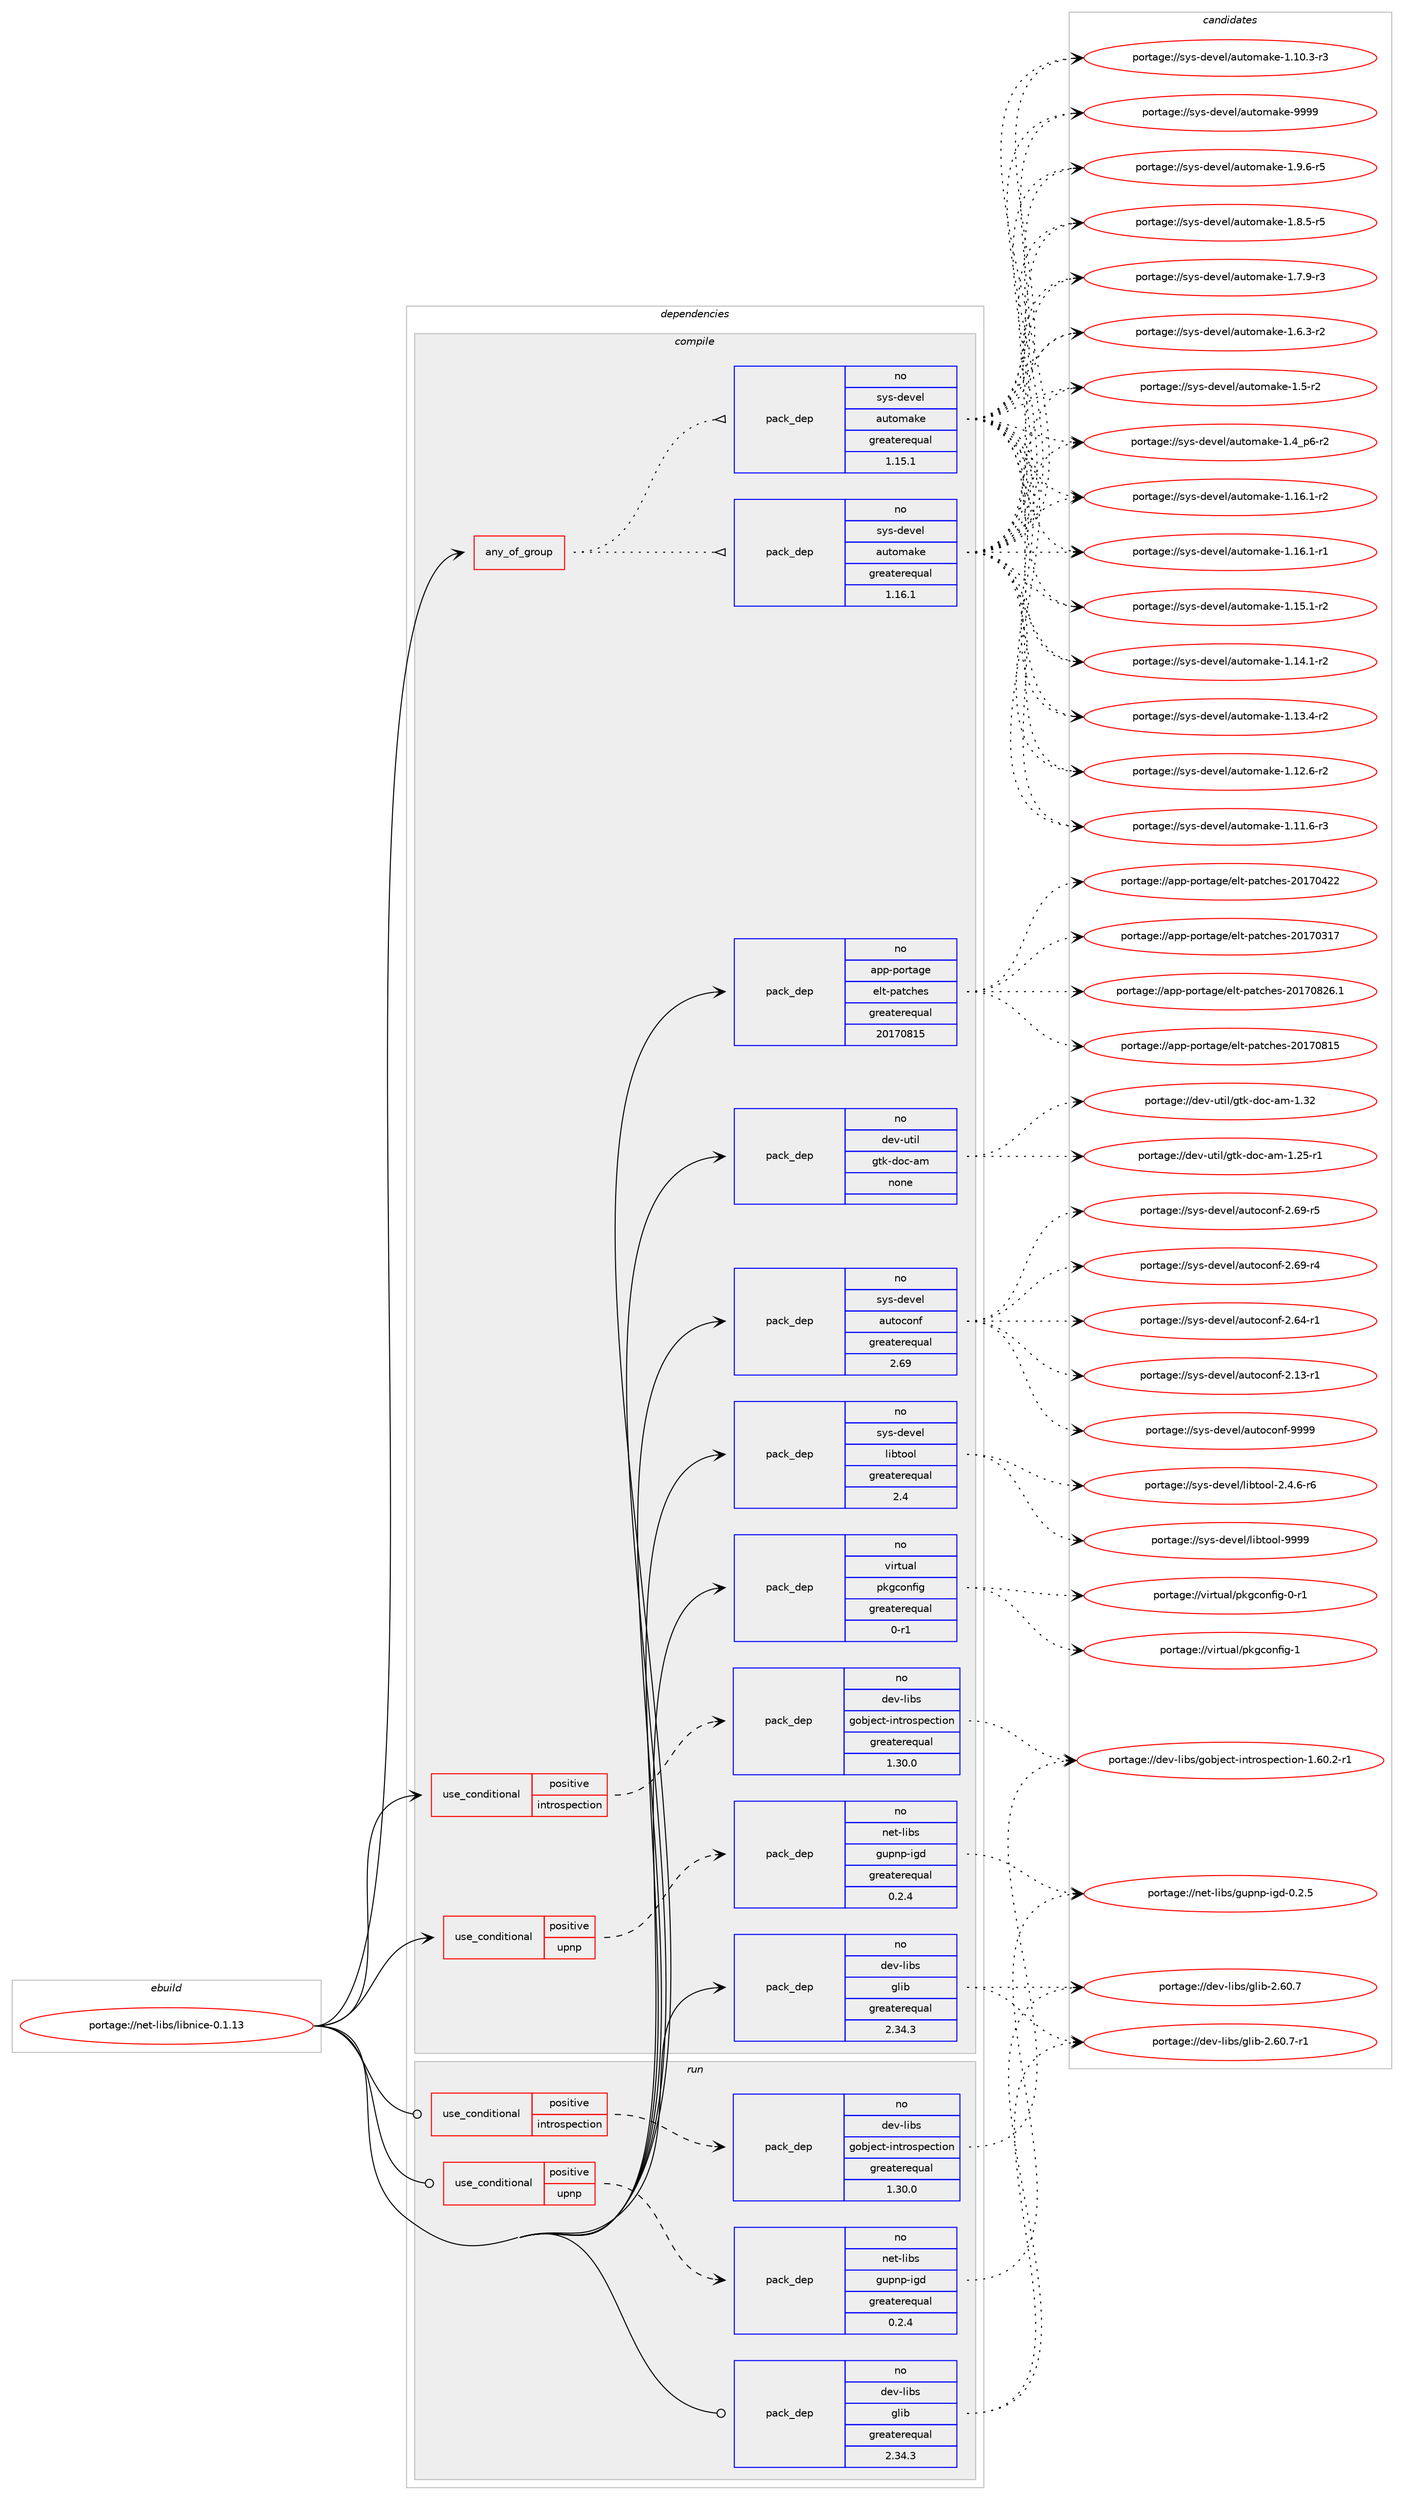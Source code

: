 digraph prolog {

# *************
# Graph options
# *************

newrank=true;
concentrate=true;
compound=true;
graph [rankdir=LR,fontname=Helvetica,fontsize=10,ranksep=1.5];#, ranksep=2.5, nodesep=0.2];
edge  [arrowhead=vee];
node  [fontname=Helvetica,fontsize=10];

# **********
# The ebuild
# **********

subgraph cluster_leftcol {
color=gray;
rank=same;
label=<<i>ebuild</i>>;
id [label="portage://net-libs/libnice-0.1.13", color=red, width=4, href="../net-libs/libnice-0.1.13.svg"];
}

# ****************
# The dependencies
# ****************

subgraph cluster_midcol {
color=gray;
label=<<i>dependencies</i>>;
subgraph cluster_compile {
fillcolor="#eeeeee";
style=filled;
label=<<i>compile</i>>;
subgraph any2021 {
dependency123138 [label=<<TABLE BORDER="0" CELLBORDER="1" CELLSPACING="0" CELLPADDING="4"><TR><TD CELLPADDING="10">any_of_group</TD></TR></TABLE>>, shape=none, color=red];subgraph pack94934 {
dependency123139 [label=<<TABLE BORDER="0" CELLBORDER="1" CELLSPACING="0" CELLPADDING="4" WIDTH="220"><TR><TD ROWSPAN="6" CELLPADDING="30">pack_dep</TD></TR><TR><TD WIDTH="110">no</TD></TR><TR><TD>sys-devel</TD></TR><TR><TD>automake</TD></TR><TR><TD>greaterequal</TD></TR><TR><TD>1.16.1</TD></TR></TABLE>>, shape=none, color=blue];
}
dependency123138:e -> dependency123139:w [weight=20,style="dotted",arrowhead="oinv"];
subgraph pack94935 {
dependency123140 [label=<<TABLE BORDER="0" CELLBORDER="1" CELLSPACING="0" CELLPADDING="4" WIDTH="220"><TR><TD ROWSPAN="6" CELLPADDING="30">pack_dep</TD></TR><TR><TD WIDTH="110">no</TD></TR><TR><TD>sys-devel</TD></TR><TR><TD>automake</TD></TR><TR><TD>greaterequal</TD></TR><TR><TD>1.15.1</TD></TR></TABLE>>, shape=none, color=blue];
}
dependency123138:e -> dependency123140:w [weight=20,style="dotted",arrowhead="oinv"];
}
id:e -> dependency123138:w [weight=20,style="solid",arrowhead="vee"];
subgraph cond26066 {
dependency123141 [label=<<TABLE BORDER="0" CELLBORDER="1" CELLSPACING="0" CELLPADDING="4"><TR><TD ROWSPAN="3" CELLPADDING="10">use_conditional</TD></TR><TR><TD>positive</TD></TR><TR><TD>introspection</TD></TR></TABLE>>, shape=none, color=red];
subgraph pack94936 {
dependency123142 [label=<<TABLE BORDER="0" CELLBORDER="1" CELLSPACING="0" CELLPADDING="4" WIDTH="220"><TR><TD ROWSPAN="6" CELLPADDING="30">pack_dep</TD></TR><TR><TD WIDTH="110">no</TD></TR><TR><TD>dev-libs</TD></TR><TR><TD>gobject-introspection</TD></TR><TR><TD>greaterequal</TD></TR><TR><TD>1.30.0</TD></TR></TABLE>>, shape=none, color=blue];
}
dependency123141:e -> dependency123142:w [weight=20,style="dashed",arrowhead="vee"];
}
id:e -> dependency123141:w [weight=20,style="solid",arrowhead="vee"];
subgraph cond26067 {
dependency123143 [label=<<TABLE BORDER="0" CELLBORDER="1" CELLSPACING="0" CELLPADDING="4"><TR><TD ROWSPAN="3" CELLPADDING="10">use_conditional</TD></TR><TR><TD>positive</TD></TR><TR><TD>upnp</TD></TR></TABLE>>, shape=none, color=red];
subgraph pack94937 {
dependency123144 [label=<<TABLE BORDER="0" CELLBORDER="1" CELLSPACING="0" CELLPADDING="4" WIDTH="220"><TR><TD ROWSPAN="6" CELLPADDING="30">pack_dep</TD></TR><TR><TD WIDTH="110">no</TD></TR><TR><TD>net-libs</TD></TR><TR><TD>gupnp-igd</TD></TR><TR><TD>greaterequal</TD></TR><TR><TD>0.2.4</TD></TR></TABLE>>, shape=none, color=blue];
}
dependency123143:e -> dependency123144:w [weight=20,style="dashed",arrowhead="vee"];
}
id:e -> dependency123143:w [weight=20,style="solid",arrowhead="vee"];
subgraph pack94938 {
dependency123145 [label=<<TABLE BORDER="0" CELLBORDER="1" CELLSPACING="0" CELLPADDING="4" WIDTH="220"><TR><TD ROWSPAN="6" CELLPADDING="30">pack_dep</TD></TR><TR><TD WIDTH="110">no</TD></TR><TR><TD>app-portage</TD></TR><TR><TD>elt-patches</TD></TR><TR><TD>greaterequal</TD></TR><TR><TD>20170815</TD></TR></TABLE>>, shape=none, color=blue];
}
id:e -> dependency123145:w [weight=20,style="solid",arrowhead="vee"];
subgraph pack94939 {
dependency123146 [label=<<TABLE BORDER="0" CELLBORDER="1" CELLSPACING="0" CELLPADDING="4" WIDTH="220"><TR><TD ROWSPAN="6" CELLPADDING="30">pack_dep</TD></TR><TR><TD WIDTH="110">no</TD></TR><TR><TD>dev-libs</TD></TR><TR><TD>glib</TD></TR><TR><TD>greaterequal</TD></TR><TR><TD>2.34.3</TD></TR></TABLE>>, shape=none, color=blue];
}
id:e -> dependency123146:w [weight=20,style="solid",arrowhead="vee"];
subgraph pack94940 {
dependency123147 [label=<<TABLE BORDER="0" CELLBORDER="1" CELLSPACING="0" CELLPADDING="4" WIDTH="220"><TR><TD ROWSPAN="6" CELLPADDING="30">pack_dep</TD></TR><TR><TD WIDTH="110">no</TD></TR><TR><TD>dev-util</TD></TR><TR><TD>gtk-doc-am</TD></TR><TR><TD>none</TD></TR><TR><TD></TD></TR></TABLE>>, shape=none, color=blue];
}
id:e -> dependency123147:w [weight=20,style="solid",arrowhead="vee"];
subgraph pack94941 {
dependency123148 [label=<<TABLE BORDER="0" CELLBORDER="1" CELLSPACING="0" CELLPADDING="4" WIDTH="220"><TR><TD ROWSPAN="6" CELLPADDING="30">pack_dep</TD></TR><TR><TD WIDTH="110">no</TD></TR><TR><TD>sys-devel</TD></TR><TR><TD>autoconf</TD></TR><TR><TD>greaterequal</TD></TR><TR><TD>2.69</TD></TR></TABLE>>, shape=none, color=blue];
}
id:e -> dependency123148:w [weight=20,style="solid",arrowhead="vee"];
subgraph pack94942 {
dependency123149 [label=<<TABLE BORDER="0" CELLBORDER="1" CELLSPACING="0" CELLPADDING="4" WIDTH="220"><TR><TD ROWSPAN="6" CELLPADDING="30">pack_dep</TD></TR><TR><TD WIDTH="110">no</TD></TR><TR><TD>sys-devel</TD></TR><TR><TD>libtool</TD></TR><TR><TD>greaterequal</TD></TR><TR><TD>2.4</TD></TR></TABLE>>, shape=none, color=blue];
}
id:e -> dependency123149:w [weight=20,style="solid",arrowhead="vee"];
subgraph pack94943 {
dependency123150 [label=<<TABLE BORDER="0" CELLBORDER="1" CELLSPACING="0" CELLPADDING="4" WIDTH="220"><TR><TD ROWSPAN="6" CELLPADDING="30">pack_dep</TD></TR><TR><TD WIDTH="110">no</TD></TR><TR><TD>virtual</TD></TR><TR><TD>pkgconfig</TD></TR><TR><TD>greaterequal</TD></TR><TR><TD>0-r1</TD></TR></TABLE>>, shape=none, color=blue];
}
id:e -> dependency123150:w [weight=20,style="solid",arrowhead="vee"];
}
subgraph cluster_compileandrun {
fillcolor="#eeeeee";
style=filled;
label=<<i>compile and run</i>>;
}
subgraph cluster_run {
fillcolor="#eeeeee";
style=filled;
label=<<i>run</i>>;
subgraph cond26068 {
dependency123151 [label=<<TABLE BORDER="0" CELLBORDER="1" CELLSPACING="0" CELLPADDING="4"><TR><TD ROWSPAN="3" CELLPADDING="10">use_conditional</TD></TR><TR><TD>positive</TD></TR><TR><TD>introspection</TD></TR></TABLE>>, shape=none, color=red];
subgraph pack94944 {
dependency123152 [label=<<TABLE BORDER="0" CELLBORDER="1" CELLSPACING="0" CELLPADDING="4" WIDTH="220"><TR><TD ROWSPAN="6" CELLPADDING="30">pack_dep</TD></TR><TR><TD WIDTH="110">no</TD></TR><TR><TD>dev-libs</TD></TR><TR><TD>gobject-introspection</TD></TR><TR><TD>greaterequal</TD></TR><TR><TD>1.30.0</TD></TR></TABLE>>, shape=none, color=blue];
}
dependency123151:e -> dependency123152:w [weight=20,style="dashed",arrowhead="vee"];
}
id:e -> dependency123151:w [weight=20,style="solid",arrowhead="odot"];
subgraph cond26069 {
dependency123153 [label=<<TABLE BORDER="0" CELLBORDER="1" CELLSPACING="0" CELLPADDING="4"><TR><TD ROWSPAN="3" CELLPADDING="10">use_conditional</TD></TR><TR><TD>positive</TD></TR><TR><TD>upnp</TD></TR></TABLE>>, shape=none, color=red];
subgraph pack94945 {
dependency123154 [label=<<TABLE BORDER="0" CELLBORDER="1" CELLSPACING="0" CELLPADDING="4" WIDTH="220"><TR><TD ROWSPAN="6" CELLPADDING="30">pack_dep</TD></TR><TR><TD WIDTH="110">no</TD></TR><TR><TD>net-libs</TD></TR><TR><TD>gupnp-igd</TD></TR><TR><TD>greaterequal</TD></TR><TR><TD>0.2.4</TD></TR></TABLE>>, shape=none, color=blue];
}
dependency123153:e -> dependency123154:w [weight=20,style="dashed",arrowhead="vee"];
}
id:e -> dependency123153:w [weight=20,style="solid",arrowhead="odot"];
subgraph pack94946 {
dependency123155 [label=<<TABLE BORDER="0" CELLBORDER="1" CELLSPACING="0" CELLPADDING="4" WIDTH="220"><TR><TD ROWSPAN="6" CELLPADDING="30">pack_dep</TD></TR><TR><TD WIDTH="110">no</TD></TR><TR><TD>dev-libs</TD></TR><TR><TD>glib</TD></TR><TR><TD>greaterequal</TD></TR><TR><TD>2.34.3</TD></TR></TABLE>>, shape=none, color=blue];
}
id:e -> dependency123155:w [weight=20,style="solid",arrowhead="odot"];
}
}

# **************
# The candidates
# **************

subgraph cluster_choices {
rank=same;
color=gray;
label=<<i>candidates</i>>;

subgraph choice94934 {
color=black;
nodesep=1;
choice115121115451001011181011084797117116111109971071014557575757 [label="portage://sys-devel/automake-9999", color=red, width=4,href="../sys-devel/automake-9999.svg"];
choice115121115451001011181011084797117116111109971071014549465746544511453 [label="portage://sys-devel/automake-1.9.6-r5", color=red, width=4,href="../sys-devel/automake-1.9.6-r5.svg"];
choice115121115451001011181011084797117116111109971071014549465646534511453 [label="portage://sys-devel/automake-1.8.5-r5", color=red, width=4,href="../sys-devel/automake-1.8.5-r5.svg"];
choice115121115451001011181011084797117116111109971071014549465546574511451 [label="portage://sys-devel/automake-1.7.9-r3", color=red, width=4,href="../sys-devel/automake-1.7.9-r3.svg"];
choice115121115451001011181011084797117116111109971071014549465446514511450 [label="portage://sys-devel/automake-1.6.3-r2", color=red, width=4,href="../sys-devel/automake-1.6.3-r2.svg"];
choice11512111545100101118101108479711711611110997107101454946534511450 [label="portage://sys-devel/automake-1.5-r2", color=red, width=4,href="../sys-devel/automake-1.5-r2.svg"];
choice115121115451001011181011084797117116111109971071014549465295112544511450 [label="portage://sys-devel/automake-1.4_p6-r2", color=red, width=4,href="../sys-devel/automake-1.4_p6-r2.svg"];
choice11512111545100101118101108479711711611110997107101454946495446494511450 [label="portage://sys-devel/automake-1.16.1-r2", color=red, width=4,href="../sys-devel/automake-1.16.1-r2.svg"];
choice11512111545100101118101108479711711611110997107101454946495446494511449 [label="portage://sys-devel/automake-1.16.1-r1", color=red, width=4,href="../sys-devel/automake-1.16.1-r1.svg"];
choice11512111545100101118101108479711711611110997107101454946495346494511450 [label="portage://sys-devel/automake-1.15.1-r2", color=red, width=4,href="../sys-devel/automake-1.15.1-r2.svg"];
choice11512111545100101118101108479711711611110997107101454946495246494511450 [label="portage://sys-devel/automake-1.14.1-r2", color=red, width=4,href="../sys-devel/automake-1.14.1-r2.svg"];
choice11512111545100101118101108479711711611110997107101454946495146524511450 [label="portage://sys-devel/automake-1.13.4-r2", color=red, width=4,href="../sys-devel/automake-1.13.4-r2.svg"];
choice11512111545100101118101108479711711611110997107101454946495046544511450 [label="portage://sys-devel/automake-1.12.6-r2", color=red, width=4,href="../sys-devel/automake-1.12.6-r2.svg"];
choice11512111545100101118101108479711711611110997107101454946494946544511451 [label="portage://sys-devel/automake-1.11.6-r3", color=red, width=4,href="../sys-devel/automake-1.11.6-r3.svg"];
choice11512111545100101118101108479711711611110997107101454946494846514511451 [label="portage://sys-devel/automake-1.10.3-r3", color=red, width=4,href="../sys-devel/automake-1.10.3-r3.svg"];
dependency123139:e -> choice115121115451001011181011084797117116111109971071014557575757:w [style=dotted,weight="100"];
dependency123139:e -> choice115121115451001011181011084797117116111109971071014549465746544511453:w [style=dotted,weight="100"];
dependency123139:e -> choice115121115451001011181011084797117116111109971071014549465646534511453:w [style=dotted,weight="100"];
dependency123139:e -> choice115121115451001011181011084797117116111109971071014549465546574511451:w [style=dotted,weight="100"];
dependency123139:e -> choice115121115451001011181011084797117116111109971071014549465446514511450:w [style=dotted,weight="100"];
dependency123139:e -> choice11512111545100101118101108479711711611110997107101454946534511450:w [style=dotted,weight="100"];
dependency123139:e -> choice115121115451001011181011084797117116111109971071014549465295112544511450:w [style=dotted,weight="100"];
dependency123139:e -> choice11512111545100101118101108479711711611110997107101454946495446494511450:w [style=dotted,weight="100"];
dependency123139:e -> choice11512111545100101118101108479711711611110997107101454946495446494511449:w [style=dotted,weight="100"];
dependency123139:e -> choice11512111545100101118101108479711711611110997107101454946495346494511450:w [style=dotted,weight="100"];
dependency123139:e -> choice11512111545100101118101108479711711611110997107101454946495246494511450:w [style=dotted,weight="100"];
dependency123139:e -> choice11512111545100101118101108479711711611110997107101454946495146524511450:w [style=dotted,weight="100"];
dependency123139:e -> choice11512111545100101118101108479711711611110997107101454946495046544511450:w [style=dotted,weight="100"];
dependency123139:e -> choice11512111545100101118101108479711711611110997107101454946494946544511451:w [style=dotted,weight="100"];
dependency123139:e -> choice11512111545100101118101108479711711611110997107101454946494846514511451:w [style=dotted,weight="100"];
}
subgraph choice94935 {
color=black;
nodesep=1;
choice115121115451001011181011084797117116111109971071014557575757 [label="portage://sys-devel/automake-9999", color=red, width=4,href="../sys-devel/automake-9999.svg"];
choice115121115451001011181011084797117116111109971071014549465746544511453 [label="portage://sys-devel/automake-1.9.6-r5", color=red, width=4,href="../sys-devel/automake-1.9.6-r5.svg"];
choice115121115451001011181011084797117116111109971071014549465646534511453 [label="portage://sys-devel/automake-1.8.5-r5", color=red, width=4,href="../sys-devel/automake-1.8.5-r5.svg"];
choice115121115451001011181011084797117116111109971071014549465546574511451 [label="portage://sys-devel/automake-1.7.9-r3", color=red, width=4,href="../sys-devel/automake-1.7.9-r3.svg"];
choice115121115451001011181011084797117116111109971071014549465446514511450 [label="portage://sys-devel/automake-1.6.3-r2", color=red, width=4,href="../sys-devel/automake-1.6.3-r2.svg"];
choice11512111545100101118101108479711711611110997107101454946534511450 [label="portage://sys-devel/automake-1.5-r2", color=red, width=4,href="../sys-devel/automake-1.5-r2.svg"];
choice115121115451001011181011084797117116111109971071014549465295112544511450 [label="portage://sys-devel/automake-1.4_p6-r2", color=red, width=4,href="../sys-devel/automake-1.4_p6-r2.svg"];
choice11512111545100101118101108479711711611110997107101454946495446494511450 [label="portage://sys-devel/automake-1.16.1-r2", color=red, width=4,href="../sys-devel/automake-1.16.1-r2.svg"];
choice11512111545100101118101108479711711611110997107101454946495446494511449 [label="portage://sys-devel/automake-1.16.1-r1", color=red, width=4,href="../sys-devel/automake-1.16.1-r1.svg"];
choice11512111545100101118101108479711711611110997107101454946495346494511450 [label="portage://sys-devel/automake-1.15.1-r2", color=red, width=4,href="../sys-devel/automake-1.15.1-r2.svg"];
choice11512111545100101118101108479711711611110997107101454946495246494511450 [label="portage://sys-devel/automake-1.14.1-r2", color=red, width=4,href="../sys-devel/automake-1.14.1-r2.svg"];
choice11512111545100101118101108479711711611110997107101454946495146524511450 [label="portage://sys-devel/automake-1.13.4-r2", color=red, width=4,href="../sys-devel/automake-1.13.4-r2.svg"];
choice11512111545100101118101108479711711611110997107101454946495046544511450 [label="portage://sys-devel/automake-1.12.6-r2", color=red, width=4,href="../sys-devel/automake-1.12.6-r2.svg"];
choice11512111545100101118101108479711711611110997107101454946494946544511451 [label="portage://sys-devel/automake-1.11.6-r3", color=red, width=4,href="../sys-devel/automake-1.11.6-r3.svg"];
choice11512111545100101118101108479711711611110997107101454946494846514511451 [label="portage://sys-devel/automake-1.10.3-r3", color=red, width=4,href="../sys-devel/automake-1.10.3-r3.svg"];
dependency123140:e -> choice115121115451001011181011084797117116111109971071014557575757:w [style=dotted,weight="100"];
dependency123140:e -> choice115121115451001011181011084797117116111109971071014549465746544511453:w [style=dotted,weight="100"];
dependency123140:e -> choice115121115451001011181011084797117116111109971071014549465646534511453:w [style=dotted,weight="100"];
dependency123140:e -> choice115121115451001011181011084797117116111109971071014549465546574511451:w [style=dotted,weight="100"];
dependency123140:e -> choice115121115451001011181011084797117116111109971071014549465446514511450:w [style=dotted,weight="100"];
dependency123140:e -> choice11512111545100101118101108479711711611110997107101454946534511450:w [style=dotted,weight="100"];
dependency123140:e -> choice115121115451001011181011084797117116111109971071014549465295112544511450:w [style=dotted,weight="100"];
dependency123140:e -> choice11512111545100101118101108479711711611110997107101454946495446494511450:w [style=dotted,weight="100"];
dependency123140:e -> choice11512111545100101118101108479711711611110997107101454946495446494511449:w [style=dotted,weight="100"];
dependency123140:e -> choice11512111545100101118101108479711711611110997107101454946495346494511450:w [style=dotted,weight="100"];
dependency123140:e -> choice11512111545100101118101108479711711611110997107101454946495246494511450:w [style=dotted,weight="100"];
dependency123140:e -> choice11512111545100101118101108479711711611110997107101454946495146524511450:w [style=dotted,weight="100"];
dependency123140:e -> choice11512111545100101118101108479711711611110997107101454946495046544511450:w [style=dotted,weight="100"];
dependency123140:e -> choice11512111545100101118101108479711711611110997107101454946494946544511451:w [style=dotted,weight="100"];
dependency123140:e -> choice11512111545100101118101108479711711611110997107101454946494846514511451:w [style=dotted,weight="100"];
}
subgraph choice94936 {
color=black;
nodesep=1;
choice10010111845108105981154710311198106101991164510511011611411111511210199116105111110454946544846504511449 [label="portage://dev-libs/gobject-introspection-1.60.2-r1", color=red, width=4,href="../dev-libs/gobject-introspection-1.60.2-r1.svg"];
dependency123142:e -> choice10010111845108105981154710311198106101991164510511011611411111511210199116105111110454946544846504511449:w [style=dotted,weight="100"];
}
subgraph choice94937 {
color=black;
nodesep=1;
choice11010111645108105981154710311711211011245105103100454846504653 [label="portage://net-libs/gupnp-igd-0.2.5", color=red, width=4,href="../net-libs/gupnp-igd-0.2.5.svg"];
dependency123144:e -> choice11010111645108105981154710311711211011245105103100454846504653:w [style=dotted,weight="100"];
}
subgraph choice94938 {
color=black;
nodesep=1;
choice971121124511211111411697103101471011081164511297116991041011154550484955485650544649 [label="portage://app-portage/elt-patches-20170826.1", color=red, width=4,href="../app-portage/elt-patches-20170826.1.svg"];
choice97112112451121111141169710310147101108116451129711699104101115455048495548564953 [label="portage://app-portage/elt-patches-20170815", color=red, width=4,href="../app-portage/elt-patches-20170815.svg"];
choice97112112451121111141169710310147101108116451129711699104101115455048495548525050 [label="portage://app-portage/elt-patches-20170422", color=red, width=4,href="../app-portage/elt-patches-20170422.svg"];
choice97112112451121111141169710310147101108116451129711699104101115455048495548514955 [label="portage://app-portage/elt-patches-20170317", color=red, width=4,href="../app-portage/elt-patches-20170317.svg"];
dependency123145:e -> choice971121124511211111411697103101471011081164511297116991041011154550484955485650544649:w [style=dotted,weight="100"];
dependency123145:e -> choice97112112451121111141169710310147101108116451129711699104101115455048495548564953:w [style=dotted,weight="100"];
dependency123145:e -> choice97112112451121111141169710310147101108116451129711699104101115455048495548525050:w [style=dotted,weight="100"];
dependency123145:e -> choice97112112451121111141169710310147101108116451129711699104101115455048495548514955:w [style=dotted,weight="100"];
}
subgraph choice94939 {
color=black;
nodesep=1;
choice10010111845108105981154710310810598455046544846554511449 [label="portage://dev-libs/glib-2.60.7-r1", color=red, width=4,href="../dev-libs/glib-2.60.7-r1.svg"];
choice1001011184510810598115471031081059845504654484655 [label="portage://dev-libs/glib-2.60.7", color=red, width=4,href="../dev-libs/glib-2.60.7.svg"];
dependency123146:e -> choice10010111845108105981154710310810598455046544846554511449:w [style=dotted,weight="100"];
dependency123146:e -> choice1001011184510810598115471031081059845504654484655:w [style=dotted,weight="100"];
}
subgraph choice94940 {
color=black;
nodesep=1;
choice1001011184511711610510847103116107451001119945971094549465150 [label="portage://dev-util/gtk-doc-am-1.32", color=red, width=4,href="../dev-util/gtk-doc-am-1.32.svg"];
choice10010111845117116105108471031161074510011199459710945494650534511449 [label="portage://dev-util/gtk-doc-am-1.25-r1", color=red, width=4,href="../dev-util/gtk-doc-am-1.25-r1.svg"];
dependency123147:e -> choice1001011184511711610510847103116107451001119945971094549465150:w [style=dotted,weight="100"];
dependency123147:e -> choice10010111845117116105108471031161074510011199459710945494650534511449:w [style=dotted,weight="100"];
}
subgraph choice94941 {
color=black;
nodesep=1;
choice115121115451001011181011084797117116111991111101024557575757 [label="portage://sys-devel/autoconf-9999", color=red, width=4,href="../sys-devel/autoconf-9999.svg"];
choice1151211154510010111810110847971171161119911111010245504654574511453 [label="portage://sys-devel/autoconf-2.69-r5", color=red, width=4,href="../sys-devel/autoconf-2.69-r5.svg"];
choice1151211154510010111810110847971171161119911111010245504654574511452 [label="portage://sys-devel/autoconf-2.69-r4", color=red, width=4,href="../sys-devel/autoconf-2.69-r4.svg"];
choice1151211154510010111810110847971171161119911111010245504654524511449 [label="portage://sys-devel/autoconf-2.64-r1", color=red, width=4,href="../sys-devel/autoconf-2.64-r1.svg"];
choice1151211154510010111810110847971171161119911111010245504649514511449 [label="portage://sys-devel/autoconf-2.13-r1", color=red, width=4,href="../sys-devel/autoconf-2.13-r1.svg"];
dependency123148:e -> choice115121115451001011181011084797117116111991111101024557575757:w [style=dotted,weight="100"];
dependency123148:e -> choice1151211154510010111810110847971171161119911111010245504654574511453:w [style=dotted,weight="100"];
dependency123148:e -> choice1151211154510010111810110847971171161119911111010245504654574511452:w [style=dotted,weight="100"];
dependency123148:e -> choice1151211154510010111810110847971171161119911111010245504654524511449:w [style=dotted,weight="100"];
dependency123148:e -> choice1151211154510010111810110847971171161119911111010245504649514511449:w [style=dotted,weight="100"];
}
subgraph choice94942 {
color=black;
nodesep=1;
choice1151211154510010111810110847108105981161111111084557575757 [label="portage://sys-devel/libtool-9999", color=red, width=4,href="../sys-devel/libtool-9999.svg"];
choice1151211154510010111810110847108105981161111111084550465246544511454 [label="portage://sys-devel/libtool-2.4.6-r6", color=red, width=4,href="../sys-devel/libtool-2.4.6-r6.svg"];
dependency123149:e -> choice1151211154510010111810110847108105981161111111084557575757:w [style=dotted,weight="100"];
dependency123149:e -> choice1151211154510010111810110847108105981161111111084550465246544511454:w [style=dotted,weight="100"];
}
subgraph choice94943 {
color=black;
nodesep=1;
choice1181051141161179710847112107103991111101021051034549 [label="portage://virtual/pkgconfig-1", color=red, width=4,href="../virtual/pkgconfig-1.svg"];
choice11810511411611797108471121071039911111010210510345484511449 [label="portage://virtual/pkgconfig-0-r1", color=red, width=4,href="../virtual/pkgconfig-0-r1.svg"];
dependency123150:e -> choice1181051141161179710847112107103991111101021051034549:w [style=dotted,weight="100"];
dependency123150:e -> choice11810511411611797108471121071039911111010210510345484511449:w [style=dotted,weight="100"];
}
subgraph choice94944 {
color=black;
nodesep=1;
choice10010111845108105981154710311198106101991164510511011611411111511210199116105111110454946544846504511449 [label="portage://dev-libs/gobject-introspection-1.60.2-r1", color=red, width=4,href="../dev-libs/gobject-introspection-1.60.2-r1.svg"];
dependency123152:e -> choice10010111845108105981154710311198106101991164510511011611411111511210199116105111110454946544846504511449:w [style=dotted,weight="100"];
}
subgraph choice94945 {
color=black;
nodesep=1;
choice11010111645108105981154710311711211011245105103100454846504653 [label="portage://net-libs/gupnp-igd-0.2.5", color=red, width=4,href="../net-libs/gupnp-igd-0.2.5.svg"];
dependency123154:e -> choice11010111645108105981154710311711211011245105103100454846504653:w [style=dotted,weight="100"];
}
subgraph choice94946 {
color=black;
nodesep=1;
choice10010111845108105981154710310810598455046544846554511449 [label="portage://dev-libs/glib-2.60.7-r1", color=red, width=4,href="../dev-libs/glib-2.60.7-r1.svg"];
choice1001011184510810598115471031081059845504654484655 [label="portage://dev-libs/glib-2.60.7", color=red, width=4,href="../dev-libs/glib-2.60.7.svg"];
dependency123155:e -> choice10010111845108105981154710310810598455046544846554511449:w [style=dotted,weight="100"];
dependency123155:e -> choice1001011184510810598115471031081059845504654484655:w [style=dotted,weight="100"];
}
}

}
